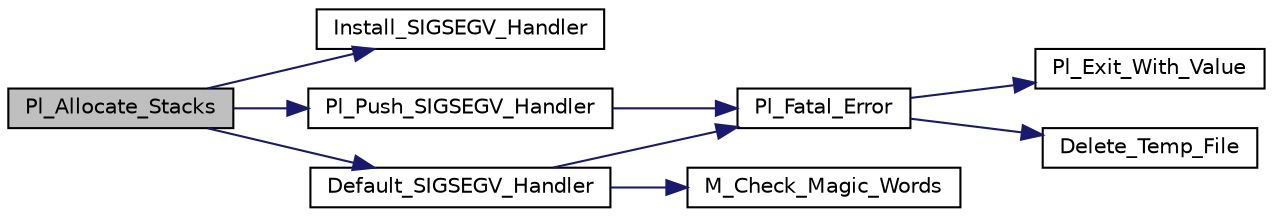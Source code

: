 digraph "Pl_Allocate_Stacks"
{
  edge [fontname="Helvetica",fontsize="10",labelfontname="Helvetica",labelfontsize="10"];
  node [fontname="Helvetica",fontsize="10",shape=record];
  rankdir="LR";
  Node1 [label="Pl_Allocate_Stacks",height=0.2,width=0.4,color="black", fillcolor="grey75", style="filled", fontcolor="black"];
  Node1 -> Node2 [color="midnightblue",fontsize="10",style="solid",fontname="Helvetica"];
  Node2 [label="Install_SIGSEGV_Handler",height=0.2,width=0.4,color="black", fillcolor="white", style="filled",URL="$stacks__sigsegv_8c.html#a80590c360772a0ae63e625478e2bffcf"];
  Node1 -> Node3 [color="midnightblue",fontsize="10",style="solid",fontname="Helvetica"];
  Node3 [label="Pl_Push_SIGSEGV_Handler",height=0.2,width=0.4,color="black", fillcolor="white", style="filled",URL="$stacks__sigsegv_8c.html#ab5ca8f915e148142d8a80723e05fad13"];
  Node3 -> Node4 [color="midnightblue",fontsize="10",style="solid",fontname="Helvetica"];
  Node4 [label="Pl_Fatal_Error",height=0.2,width=0.4,color="black", fillcolor="white", style="filled",URL="$top__comp_8c.html#a190fea7904d7245d4fdc5e9404a07907"];
  Node4 -> Node5 [color="midnightblue",fontsize="10",style="solid",fontname="Helvetica"];
  Node5 [label="Pl_Exit_With_Value",height=0.2,width=0.4,color="black", fillcolor="white", style="filled",URL="$misc_8c.html#a8099040b9286fee033483072ff631476"];
  Node4 -> Node6 [color="midnightblue",fontsize="10",style="solid",fontname="Helvetica"];
  Node6 [label="Delete_Temp_File",height=0.2,width=0.4,color="black", fillcolor="white", style="filled",URL="$top__comp_8c.html#aeaf5bd770922e3f36c7b2b786e54c696"];
  Node1 -> Node7 [color="midnightblue",fontsize="10",style="solid",fontname="Helvetica"];
  Node7 [label="Default_SIGSEGV_Handler",height=0.2,width=0.4,color="black", fillcolor="white", style="filled",URL="$stacks__sigsegv_8c.html#ae439f72edeb7fedd270526dd2519a49f"];
  Node7 -> Node8 [color="midnightblue",fontsize="10",style="solid",fontname="Helvetica"];
  Node8 [label="M_Check_Magic_Words",height=0.2,width=0.4,color="black", fillcolor="white", style="filled",URL="$machine_8h.html#ae46b772453ee2fb2129534e131ab4e52"];
  Node7 -> Node4 [color="midnightblue",fontsize="10",style="solid",fontname="Helvetica"];
}
